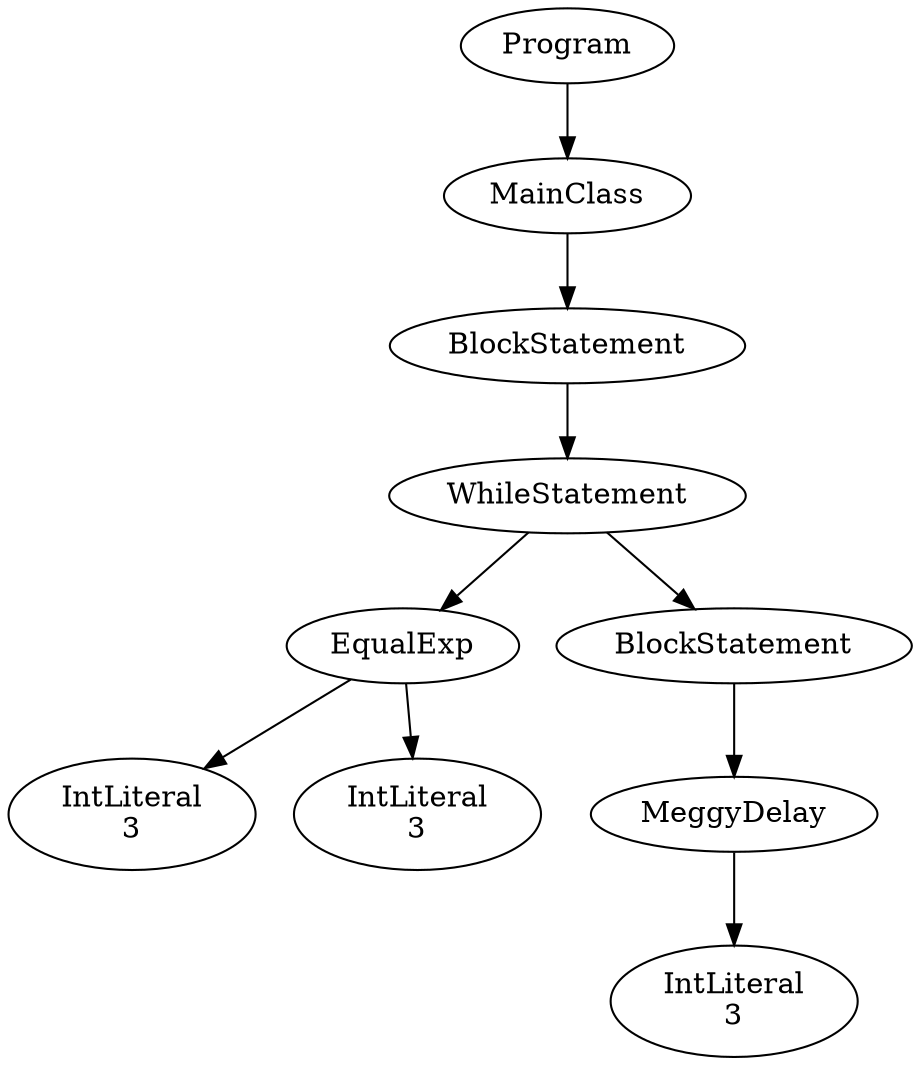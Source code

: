 digraph ASTGraph {
0 [ label="Program" ];
1 [ label="MainClass" ];
0 -> 1
2 [ label="BlockStatement" ];
1 -> 2
3 [ label="WhileStatement" ];
2 -> 3
4 [ label="EqualExp" ];
3 -> 4
5 [ label="IntLiteral\n3" ];
4 -> 5
6 [ label="IntLiteral\n3" ];
4 -> 6
7 [ label="BlockStatement" ];
3 -> 7
8 [ label="MeggyDelay" ];
7 -> 8
9 [ label="IntLiteral\n3" ];
8 -> 9
}
